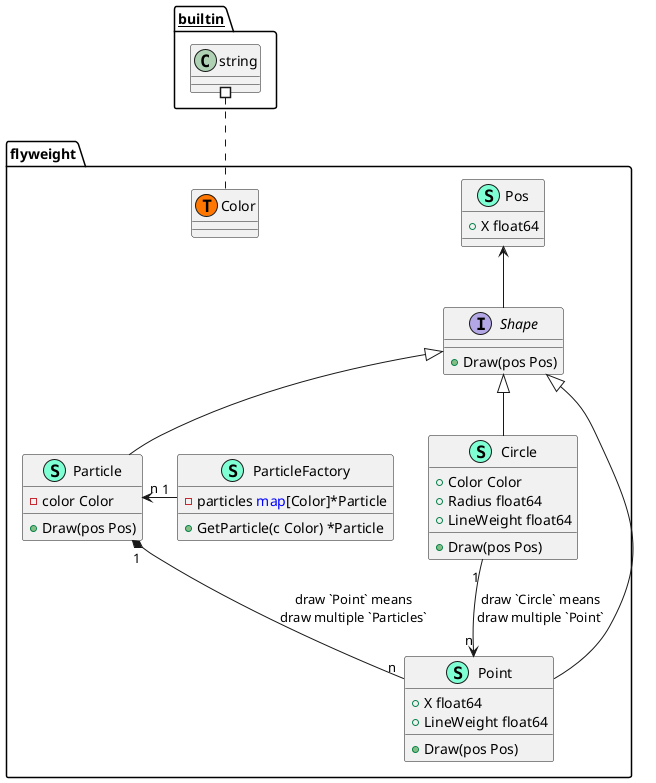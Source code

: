 @startuml
namespace flyweight {
    class Circle << (S,Aquamarine) >> {
        + Color Color
        + Radius float64
        + LineWeight float64

        + Draw(pos Pos) 

    }
    class Particle << (S,Aquamarine) >> {
        - color Color

        + Draw(pos Pos) 

    }
    class ParticleFactory << (S,Aquamarine) >> {
        - particles <font color=blue>map</font>[Color]*Particle

        + GetParticle(c Color) *Particle

    }
    class Point << (S,Aquamarine) >> {
        + X float64
        + LineWeight float64

        + Draw(pos Pos) 

    }
    class Pos << (S,Aquamarine) >> {
        + X float64

    }
    interface Shape  {
        + Draw(pos Pos) 

    }
    class flyweight.Color << (T, #FF7700) >>  {
    }
}
"flyweight.Particle" "1" *-- "n" "flyweight.Point": draw `Point` means\ndraw multiple `Particles`

"flyweight.Shape" <|-- "flyweight.Circle"
"flyweight.Shape" <|-- "flyweight.Particle"
"flyweight.Shape" <|-- "flyweight.Point" 
"flyweight.Shape" -up-> "flyweight.Pos"
"flyweight.Circle" "1" --> "n" "flyweight.Point": draw `Circle` means\ndraw multiple `Point`
"flyweight.ParticleFactory" "1" -left-> "n" "flyweight.Particle"

"__builtin__.string" #.. "flyweight.Color"
@enduml

